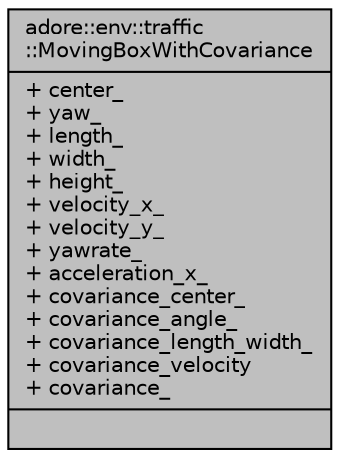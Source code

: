 digraph "adore::env::traffic::MovingBoxWithCovariance"
{
 // LATEX_PDF_SIZE
  edge [fontname="Helvetica",fontsize="10",labelfontname="Helvetica",labelfontsize="10"];
  node [fontname="Helvetica",fontsize="10",shape=record];
  Node1 [label="{adore::env::traffic\l::MovingBoxWithCovariance\n|+ center_\l+ yaw_\l+ length_\l+ width_\l+ height_\l+ velocity_x_\l+ velocity_y_\l+ yawrate_\l+ acceleration_x_\l+ covariance_center_\l+ covariance_angle_\l+ covariance_length_width_\l+ covariance_velocity\l+ covariance_\l|}",height=0.2,width=0.4,color="black", fillcolor="grey75", style="filled", fontcolor="black",tooltip=" "];
}
